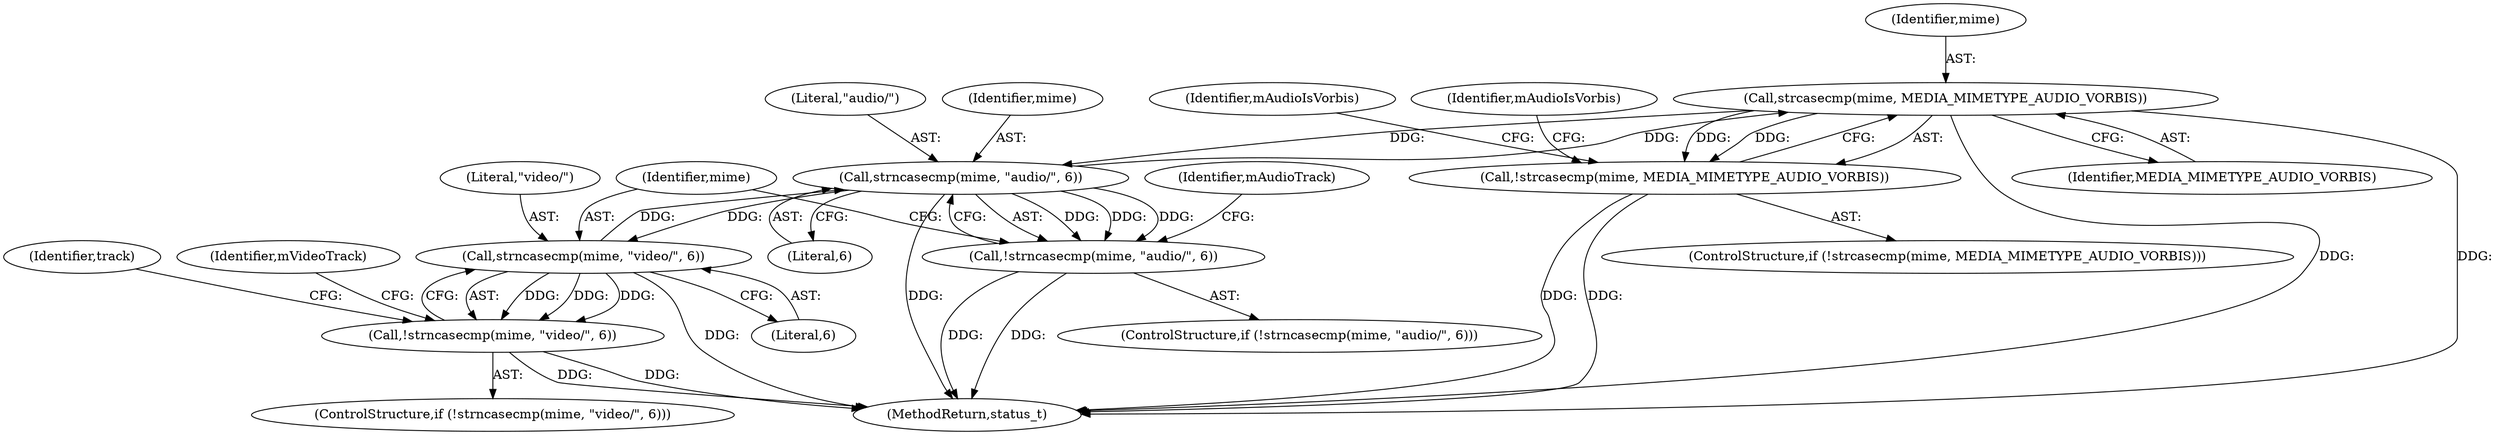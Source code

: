 digraph "0_Android_f81038006b4c59a5a148dcad887371206033c28f@pointer" {
"1000317" [label="(Call,strcasecmp(mime, MEDIA_MIMETYPE_AUDIO_VORBIS))"];
"1000287" [label="(Call,strncasecmp(mime, \"audio/\", 6))"];
"1000332" [label="(Call,strncasecmp(mime, \"video/\", 6))"];
"1000317" [label="(Call,strcasecmp(mime, MEDIA_MIMETYPE_AUDIO_VORBIS))"];
"1000286" [label="(Call,!strncasecmp(mime, \"audio/\", 6))"];
"1000316" [label="(Call,!strcasecmp(mime, MEDIA_MIMETYPE_AUDIO_VORBIS))"];
"1000331" [label="(Call,!strncasecmp(mime, \"video/\", 6))"];
"1000289" [label="(Literal,\"audio/\")"];
"1000315" [label="(ControlStructure,if (!strcasecmp(mime, MEDIA_MIMETYPE_AUDIO_VORBIS)))"];
"1000285" [label="(ControlStructure,if (!strncasecmp(mime, \"audio/\", 6)))"];
"1000332" [label="(Call,strncasecmp(mime, \"video/\", 6))"];
"1000340" [label="(Identifier,mVideoTrack)"];
"1000318" [label="(Identifier,mime)"];
"1000333" [label="(Identifier,mime)"];
"1000322" [label="(Identifier,mAudioIsVorbis)"];
"1000327" [label="(Identifier,mAudioIsVorbis)"];
"1000319" [label="(Identifier,MEDIA_MIMETYPE_AUDIO_VORBIS)"];
"1000330" [label="(ControlStructure,if (!strncasecmp(mime, \"video/\", 6)))"];
"1000316" [label="(Call,!strcasecmp(mime, MEDIA_MIMETYPE_AUDIO_VORBIS))"];
"1000379" [label="(Identifier,track)"];
"1000290" [label="(Literal,6)"];
"1000287" [label="(Call,strncasecmp(mime, \"audio/\", 6))"];
"1000334" [label="(Literal,\"video/\")"];
"1000317" [label="(Call,strcasecmp(mime, MEDIA_MIMETYPE_AUDIO_VORBIS))"];
"1000286" [label="(Call,!strncasecmp(mime, \"audio/\", 6))"];
"1000331" [label="(Call,!strncasecmp(mime, \"video/\", 6))"];
"1000295" [label="(Identifier,mAudioTrack)"];
"1000424" [label="(MethodReturn,status_t)"];
"1000335" [label="(Literal,6)"];
"1000288" [label="(Identifier,mime)"];
"1000317" -> "1000316"  [label="AST: "];
"1000317" -> "1000319"  [label="CFG: "];
"1000318" -> "1000317"  [label="AST: "];
"1000319" -> "1000317"  [label="AST: "];
"1000316" -> "1000317"  [label="CFG: "];
"1000317" -> "1000424"  [label="DDG: "];
"1000317" -> "1000424"  [label="DDG: "];
"1000317" -> "1000287"  [label="DDG: "];
"1000317" -> "1000316"  [label="DDG: "];
"1000317" -> "1000316"  [label="DDG: "];
"1000287" -> "1000317"  [label="DDG: "];
"1000287" -> "1000286"  [label="AST: "];
"1000287" -> "1000290"  [label="CFG: "];
"1000288" -> "1000287"  [label="AST: "];
"1000289" -> "1000287"  [label="AST: "];
"1000290" -> "1000287"  [label="AST: "];
"1000286" -> "1000287"  [label="CFG: "];
"1000287" -> "1000424"  [label="DDG: "];
"1000287" -> "1000286"  [label="DDG: "];
"1000287" -> "1000286"  [label="DDG: "];
"1000287" -> "1000286"  [label="DDG: "];
"1000332" -> "1000287"  [label="DDG: "];
"1000287" -> "1000332"  [label="DDG: "];
"1000332" -> "1000331"  [label="AST: "];
"1000332" -> "1000335"  [label="CFG: "];
"1000333" -> "1000332"  [label="AST: "];
"1000334" -> "1000332"  [label="AST: "];
"1000335" -> "1000332"  [label="AST: "];
"1000331" -> "1000332"  [label="CFG: "];
"1000332" -> "1000424"  [label="DDG: "];
"1000332" -> "1000331"  [label="DDG: "];
"1000332" -> "1000331"  [label="DDG: "];
"1000332" -> "1000331"  [label="DDG: "];
"1000286" -> "1000285"  [label="AST: "];
"1000295" -> "1000286"  [label="CFG: "];
"1000333" -> "1000286"  [label="CFG: "];
"1000286" -> "1000424"  [label="DDG: "];
"1000286" -> "1000424"  [label="DDG: "];
"1000316" -> "1000315"  [label="AST: "];
"1000322" -> "1000316"  [label="CFG: "];
"1000327" -> "1000316"  [label="CFG: "];
"1000316" -> "1000424"  [label="DDG: "];
"1000316" -> "1000424"  [label="DDG: "];
"1000331" -> "1000330"  [label="AST: "];
"1000340" -> "1000331"  [label="CFG: "];
"1000379" -> "1000331"  [label="CFG: "];
"1000331" -> "1000424"  [label="DDG: "];
"1000331" -> "1000424"  [label="DDG: "];
}
